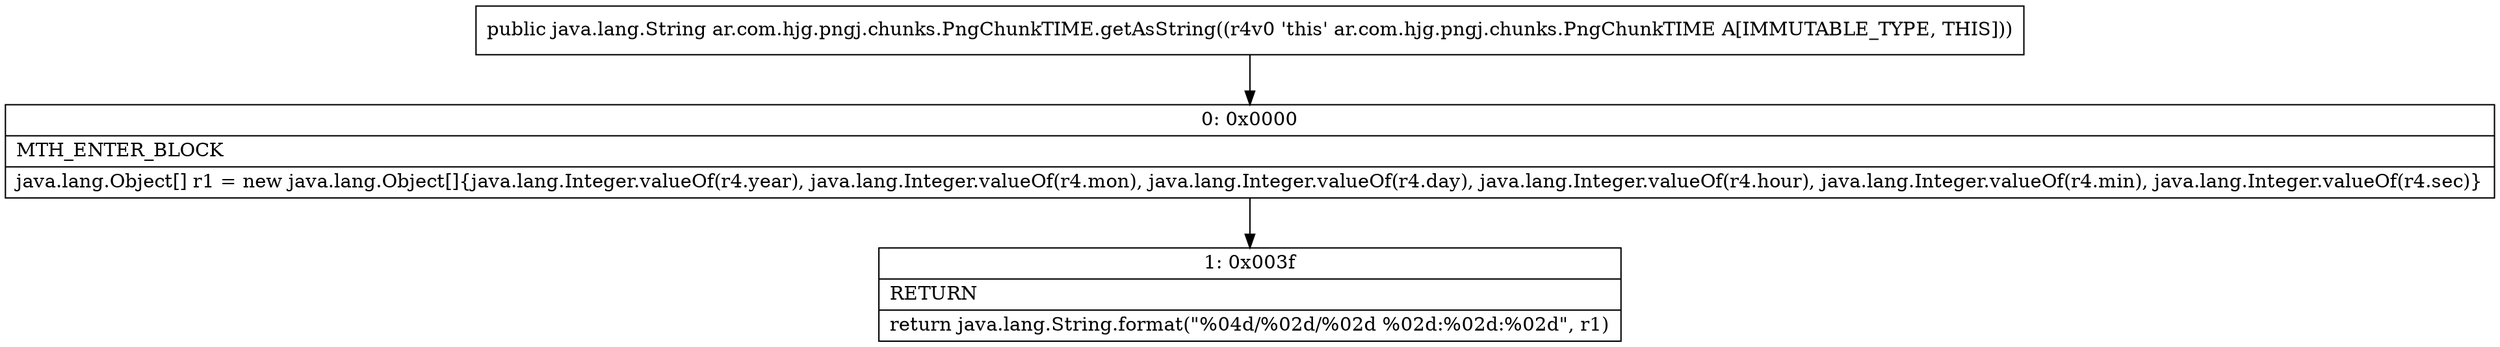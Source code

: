 digraph "CFG forar.com.hjg.pngj.chunks.PngChunkTIME.getAsString()Ljava\/lang\/String;" {
Node_0 [shape=record,label="{0\:\ 0x0000|MTH_ENTER_BLOCK\l|java.lang.Object[] r1 = new java.lang.Object[]\{java.lang.Integer.valueOf(r4.year), java.lang.Integer.valueOf(r4.mon), java.lang.Integer.valueOf(r4.day), java.lang.Integer.valueOf(r4.hour), java.lang.Integer.valueOf(r4.min), java.lang.Integer.valueOf(r4.sec)\}\l}"];
Node_1 [shape=record,label="{1\:\ 0x003f|RETURN\l|return java.lang.String.format(\"%04d\/%02d\/%02d %02d:%02d:%02d\", r1)\l}"];
MethodNode[shape=record,label="{public java.lang.String ar.com.hjg.pngj.chunks.PngChunkTIME.getAsString((r4v0 'this' ar.com.hjg.pngj.chunks.PngChunkTIME A[IMMUTABLE_TYPE, THIS])) }"];
MethodNode -> Node_0;
Node_0 -> Node_1;
}


